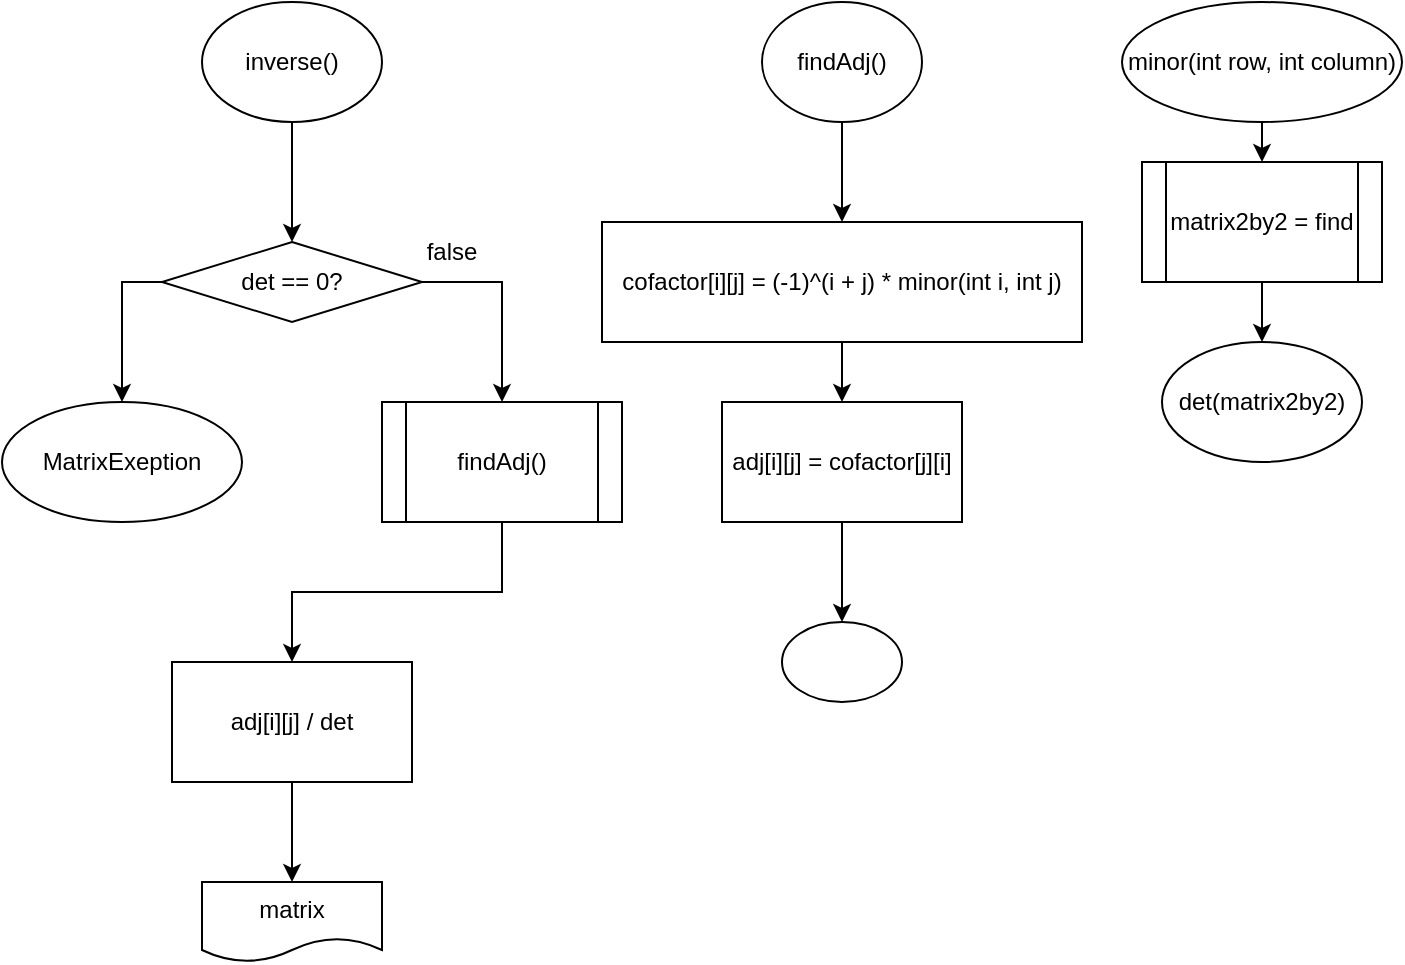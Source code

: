 <mxfile version="20.8.16" type="device"><diagram id="LbC11g3LZEkP_iHiQ4AF" name="Page-1"><mxGraphModel dx="1036" dy="614" grid="1" gridSize="10" guides="1" tooltips="1" connect="1" arrows="1" fold="1" page="1" pageScale="1" pageWidth="827" pageHeight="1169" math="0" shadow="0"><root><mxCell id="0"/><mxCell id="1" parent="0"/><mxCell id="nmq46uUoHiiU_E9NKARy-16" style="edgeStyle=orthogonalEdgeStyle;rounded=0;orthogonalLoop=1;jettySize=auto;html=1;exitX=0.5;exitY=1;exitDx=0;exitDy=0;" edge="1" parent="1" source="-SKhgTqkiWwCWsWPL2jP-1" target="nmq46uUoHiiU_E9NKARy-3"><mxGeometry relative="1" as="geometry"/></mxCell><mxCell id="-SKhgTqkiWwCWsWPL2jP-1" value="inverse()" style="ellipse;whiteSpace=wrap;html=1;" parent="1" vertex="1"><mxGeometry x="100" y="60" width="90" height="60" as="geometry"/></mxCell><mxCell id="nmq46uUoHiiU_E9NKARy-17" style="edgeStyle=orthogonalEdgeStyle;rounded=0;orthogonalLoop=1;jettySize=auto;html=1;exitX=0.5;exitY=1;exitDx=0;exitDy=0;entryX=0.5;entryY=0;entryDx=0;entryDy=0;" edge="1" parent="1" source="nmq46uUoHiiU_E9NKARy-2" target="nmq46uUoHiiU_E9NKARy-15"><mxGeometry relative="1" as="geometry"/></mxCell><mxCell id="nmq46uUoHiiU_E9NKARy-2" value="findAdj()" style="shape=process;whiteSpace=wrap;html=1;backgroundOutline=1;" vertex="1" parent="1"><mxGeometry x="190" y="260" width="120" height="60" as="geometry"/></mxCell><mxCell id="nmq46uUoHiiU_E9NKARy-10" style="edgeStyle=orthogonalEdgeStyle;rounded=0;orthogonalLoop=1;jettySize=auto;html=1;exitX=1;exitY=0.5;exitDx=0;exitDy=0;" edge="1" parent="1" source="nmq46uUoHiiU_E9NKARy-3" target="nmq46uUoHiiU_E9NKARy-2"><mxGeometry relative="1" as="geometry"/></mxCell><mxCell id="nmq46uUoHiiU_E9NKARy-13" style="edgeStyle=orthogonalEdgeStyle;rounded=0;orthogonalLoop=1;jettySize=auto;html=1;exitX=0;exitY=0.5;exitDx=0;exitDy=0;entryX=0.5;entryY=0;entryDx=0;entryDy=0;" edge="1" parent="1" source="nmq46uUoHiiU_E9NKARy-3" target="nmq46uUoHiiU_E9NKARy-12"><mxGeometry relative="1" as="geometry"/></mxCell><mxCell id="nmq46uUoHiiU_E9NKARy-3" value="det == 0?" style="rhombus;whiteSpace=wrap;html=1;" vertex="1" parent="1"><mxGeometry x="80" y="180" width="130" height="40" as="geometry"/></mxCell><mxCell id="nmq46uUoHiiU_E9NKARy-11" value="false" style="text;html=1;strokeColor=none;fillColor=none;align=center;verticalAlign=middle;whiteSpace=wrap;rounded=0;" vertex="1" parent="1"><mxGeometry x="195" y="170" width="60" height="30" as="geometry"/></mxCell><mxCell id="nmq46uUoHiiU_E9NKARy-12" value="MatrixExeption" style="ellipse;whiteSpace=wrap;html=1;" vertex="1" parent="1"><mxGeometry y="260" width="120" height="60" as="geometry"/></mxCell><mxCell id="nmq46uUoHiiU_E9NKARy-21" style="edgeStyle=orthogonalEdgeStyle;rounded=0;orthogonalLoop=1;jettySize=auto;html=1;exitX=0.5;exitY=1;exitDx=0;exitDy=0;entryX=0.5;entryY=0;entryDx=0;entryDy=0;" edge="1" parent="1" source="nmq46uUoHiiU_E9NKARy-15" target="nmq46uUoHiiU_E9NKARy-20"><mxGeometry relative="1" as="geometry"><Array as="points"><mxPoint x="145" y="490"/><mxPoint x="145" y="490"/></Array></mxGeometry></mxCell><mxCell id="nmq46uUoHiiU_E9NKARy-15" value="adj[i][j] / det" style="rounded=0;whiteSpace=wrap;html=1;" vertex="1" parent="1"><mxGeometry x="85" y="390" width="120" height="60" as="geometry"/></mxCell><mxCell id="nmq46uUoHiiU_E9NKARy-20" value="matrix" style="shape=document;whiteSpace=wrap;html=1;boundedLbl=1;" vertex="1" parent="1"><mxGeometry x="100" y="500" width="90" height="40" as="geometry"/></mxCell><mxCell id="nmq46uUoHiiU_E9NKARy-23" style="edgeStyle=orthogonalEdgeStyle;rounded=0;orthogonalLoop=1;jettySize=auto;html=1;exitX=0.5;exitY=1;exitDx=0;exitDy=0;entryX=0.5;entryY=0;entryDx=0;entryDy=0;" edge="1" parent="1" source="nmq46uUoHiiU_E9NKARy-22" target="nmq46uUoHiiU_E9NKARy-24"><mxGeometry relative="1" as="geometry"><mxPoint x="420" y="160" as="targetPoint"/></mxGeometry></mxCell><mxCell id="nmq46uUoHiiU_E9NKARy-22" value="findAdj()" style="ellipse;whiteSpace=wrap;html=1;" vertex="1" parent="1"><mxGeometry x="380" y="60" width="80" height="60" as="geometry"/></mxCell><mxCell id="nmq46uUoHiiU_E9NKARy-27" style="edgeStyle=orthogonalEdgeStyle;rounded=0;orthogonalLoop=1;jettySize=auto;html=1;exitX=0.5;exitY=1;exitDx=0;exitDy=0;" edge="1" parent="1" source="nmq46uUoHiiU_E9NKARy-24" target="nmq46uUoHiiU_E9NKARy-25"><mxGeometry relative="1" as="geometry"/></mxCell><mxCell id="nmq46uUoHiiU_E9NKARy-24" value="cofactor[i][j] = (-1)^(i + j) * minor(int i, int j)" style="rounded=0;whiteSpace=wrap;html=1;" vertex="1" parent="1"><mxGeometry x="300" y="170" width="240" height="60" as="geometry"/></mxCell><mxCell id="nmq46uUoHiiU_E9NKARy-28" style="edgeStyle=orthogonalEdgeStyle;rounded=0;orthogonalLoop=1;jettySize=auto;html=1;exitX=0.5;exitY=1;exitDx=0;exitDy=0;" edge="1" parent="1" source="nmq46uUoHiiU_E9NKARy-25" target="nmq46uUoHiiU_E9NKARy-26"><mxGeometry relative="1" as="geometry"/></mxCell><mxCell id="nmq46uUoHiiU_E9NKARy-25" value="adj[i][j] = cofactor[j][i]" style="rounded=0;whiteSpace=wrap;html=1;" vertex="1" parent="1"><mxGeometry x="360" y="260" width="120" height="60" as="geometry"/></mxCell><mxCell id="nmq46uUoHiiU_E9NKARy-26" value="" style="ellipse;whiteSpace=wrap;html=1;" vertex="1" parent="1"><mxGeometry x="390" y="370" width="60" height="40" as="geometry"/></mxCell><mxCell id="nmq46uUoHiiU_E9NKARy-36" style="edgeStyle=orthogonalEdgeStyle;rounded=0;orthogonalLoop=1;jettySize=auto;html=1;exitX=0.5;exitY=1;exitDx=0;exitDy=0;entryX=0.5;entryY=0;entryDx=0;entryDy=0;" edge="1" parent="1" source="nmq46uUoHiiU_E9NKARy-31" target="nmq46uUoHiiU_E9NKARy-32"><mxGeometry relative="1" as="geometry"/></mxCell><mxCell id="nmq46uUoHiiU_E9NKARy-31" value="minor(int row, int column)" style="ellipse;whiteSpace=wrap;html=1;" vertex="1" parent="1"><mxGeometry x="560" y="60" width="140" height="60" as="geometry"/></mxCell><mxCell id="nmq46uUoHiiU_E9NKARy-35" style="edgeStyle=orthogonalEdgeStyle;rounded=0;orthogonalLoop=1;jettySize=auto;html=1;entryX=0.5;entryY=0;entryDx=0;entryDy=0;" edge="1" parent="1" source="nmq46uUoHiiU_E9NKARy-32" target="nmq46uUoHiiU_E9NKARy-34"><mxGeometry relative="1" as="geometry"/></mxCell><mxCell id="nmq46uUoHiiU_E9NKARy-32" value="matrix2by2 = find" style="shape=process;whiteSpace=wrap;html=1;backgroundOutline=1;" vertex="1" parent="1"><mxGeometry x="570" y="140" width="120" height="60" as="geometry"/></mxCell><mxCell id="nmq46uUoHiiU_E9NKARy-34" value="det(matrix2by2)" style="ellipse;whiteSpace=wrap;html=1;" vertex="1" parent="1"><mxGeometry x="580" y="230" width="100" height="60" as="geometry"/></mxCell></root></mxGraphModel></diagram></mxfile>